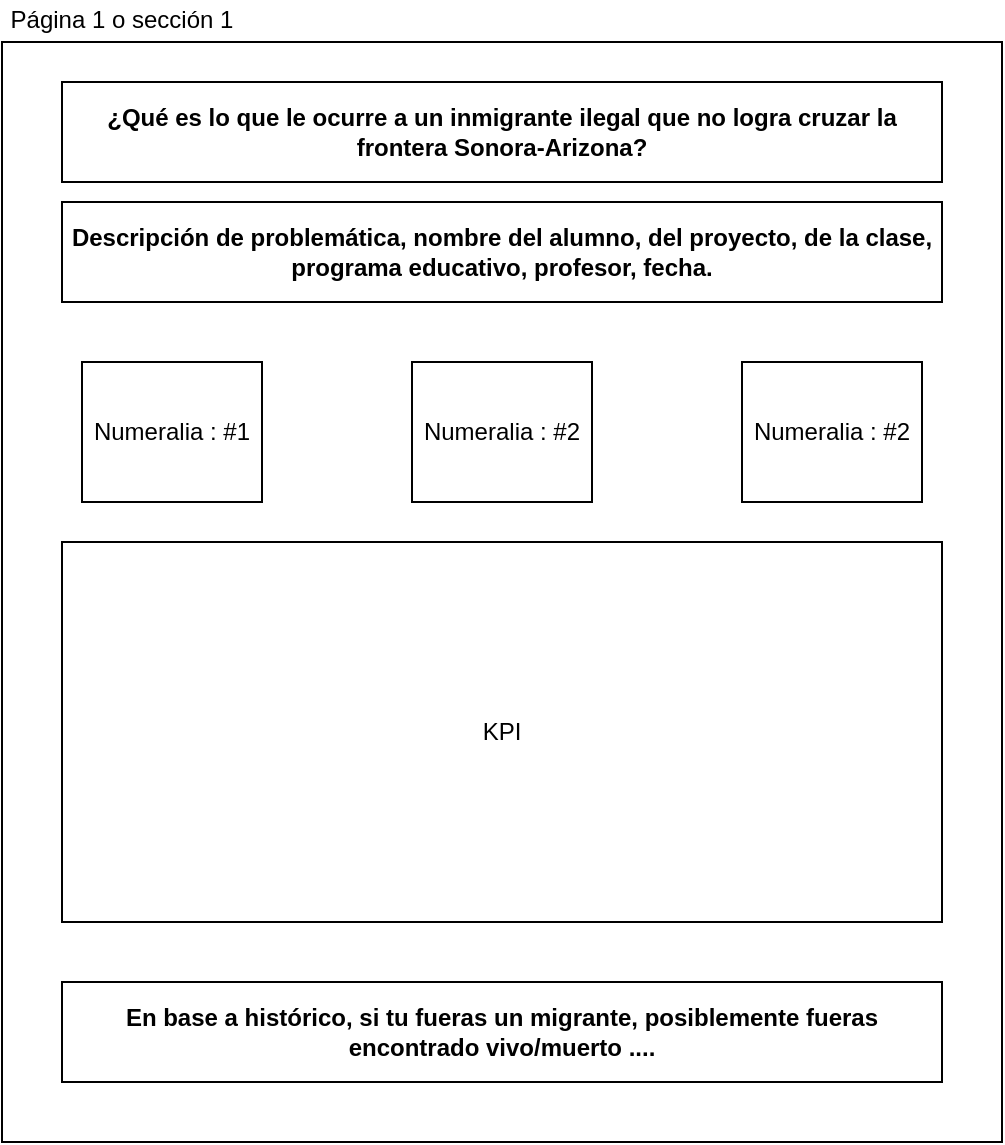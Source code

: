 <mxfile version="20.5.1" type="device" pages="3"><diagram id="qb2rwryJ2l8Ws1ICGDst" name="Página 1"><mxGraphModel dx="1038" dy="583" grid="1" gridSize="10" guides="1" tooltips="1" connect="1" arrows="1" fold="1" page="1" pageScale="1" pageWidth="850" pageHeight="1100" math="0" shadow="0"><root><mxCell id="0"/><mxCell id="1" parent="0"/><mxCell id="3XiU2urGZozorOCkwldK-8" value="" style="rounded=0;whiteSpace=wrap;html=1;fillColor=none;strokeColor=default;" vertex="1" parent="1"><mxGeometry x="170" y="80" width="500" height="550" as="geometry"/></mxCell><mxCell id="3XiU2urGZozorOCkwldK-2" value="&lt;b&gt;¿Qué es lo que le ocurre a un inmigrante ilegal que no logra cruzar la frontera Sonora-Arizona?&lt;/b&gt;" style="rounded=0;whiteSpace=wrap;html=1;strokeColor=default;" vertex="1" parent="1"><mxGeometry x="200" y="100" width="440" height="50" as="geometry"/></mxCell><mxCell id="3XiU2urGZozorOCkwldK-3" value="&lt;b&gt;Descripción de problemática, nombre del alumno, del proyecto, de la clase, programa educativo, profesor, fecha.&lt;/b&gt;" style="rounded=0;whiteSpace=wrap;html=1;strokeColor=default;" vertex="1" parent="1"><mxGeometry x="200" y="160" width="440" height="50" as="geometry"/></mxCell><mxCell id="3XiU2urGZozorOCkwldK-4" value="Numeralia : #1" style="rounded=0;whiteSpace=wrap;html=1;strokeColor=default;" vertex="1" parent="1"><mxGeometry x="210" y="240" width="90" height="70" as="geometry"/></mxCell><mxCell id="3XiU2urGZozorOCkwldK-5" value="Numeralia : #2" style="rounded=0;whiteSpace=wrap;html=1;strokeColor=default;" vertex="1" parent="1"><mxGeometry x="375" y="240" width="90" height="70" as="geometry"/></mxCell><mxCell id="3XiU2urGZozorOCkwldK-6" value="Numeralia : #2" style="rounded=0;whiteSpace=wrap;html=1;strokeColor=default;" vertex="1" parent="1"><mxGeometry x="540" y="240" width="90" height="70" as="geometry"/></mxCell><mxCell id="3XiU2urGZozorOCkwldK-7" value="KPI" style="rounded=0;whiteSpace=wrap;html=1;strokeColor=default;" vertex="1" parent="1"><mxGeometry x="200" y="330" width="440" height="190" as="geometry"/></mxCell><mxCell id="3XiU2urGZozorOCkwldK-9" value="Página 1 o sección 1" style="text;html=1;align=center;verticalAlign=middle;whiteSpace=wrap;rounded=0;fillColor=default;" vertex="1" parent="1"><mxGeometry x="170" y="59" width="120" height="20" as="geometry"/></mxCell><mxCell id="t_wxfMJI7kHJpEryg4CF-1" value="&lt;b&gt;En base a histórico, si tu fueras un migrante, posiblemente fueras encontrado vivo/muerto ....&lt;/b&gt;" style="rounded=0;whiteSpace=wrap;html=1;strokeColor=default;" vertex="1" parent="1"><mxGeometry x="200" y="550" width="440" height="50" as="geometry"/></mxCell></root></mxGraphModel></diagram><diagram id="K1RWHXq2GSpHh69WR5Gw" name="Página 2"><mxGraphModel dx="1038" dy="519" grid="1" gridSize="10" guides="1" tooltips="1" connect="1" arrows="1" fold="1" page="1" pageScale="1" pageWidth="850" pageHeight="1100" math="0" shadow="0"><root><mxCell id="0"/><mxCell id="1" parent="0"/><mxCell id="q8wRBQCsw_KgM8DJxPv_-1" value="" style="rounded=0;whiteSpace=wrap;html=1;fillColor=none;strokeColor=default;" vertex="1" parent="1"><mxGeometry x="170" y="80" width="500" height="460" as="geometry"/></mxCell><mxCell id="q8wRBQCsw_KgM8DJxPv_-2" value="&lt;b&gt;Migrantes localizados muertos&lt;/b&gt;" style="rounded=0;whiteSpace=wrap;html=1;strokeColor=default;" vertex="1" parent="1"><mxGeometry x="200" y="100" width="440" height="50" as="geometry"/></mxCell><mxCell id="q8wRBQCsw_KgM8DJxPv_-8" value="Página 2 o sección 2" style="text;html=1;align=center;verticalAlign=middle;whiteSpace=wrap;rounded=0;fillColor=default;" vertex="1" parent="1"><mxGeometry x="170" y="59" width="120" height="20" as="geometry"/></mxCell><mxCell id="gdFi3DojjSsW-fqRXtse-1" value="&lt;div style=&quot;&quot;&gt;&lt;span style=&quot;background-color: initial;&quot;&gt;Gráfica barras identificados si/no&lt;/span&gt;&lt;/div&gt;" style="rounded=0;whiteSpace=wrap;html=1;strokeColor=default;fillColor=default;align=center;" vertex="1" parent="1"><mxGeometry x="200" y="190" width="200" height="90" as="geometry"/></mxCell><mxCell id="gdFi3DojjSsW-fqRXtse-3" value="&lt;div style=&quot;&quot;&gt;&lt;span style=&quot;background-color: initial;&quot;&gt;Gráfica barras motivos de muerte&lt;/span&gt;&lt;/div&gt;" style="rounded=0;whiteSpace=wrap;html=1;strokeColor=default;fillColor=default;align=center;" vertex="1" parent="1"><mxGeometry x="440" y="190" width="200" height="90" as="geometry"/></mxCell><mxCell id="gdFi3DojjSsW-fqRXtse-4" value="&lt;div style=&quot;&quot;&gt;&lt;span style=&quot;background-color: initial;&quot;&gt;Gráfica de barras motivo de muerte&lt;/span&gt;&lt;/div&gt;" style="rounded=0;whiteSpace=wrap;html=1;strokeColor=default;fillColor=default;align=center;" vertex="1" parent="1"><mxGeometry x="200" y="300" width="200" height="90" as="geometry"/></mxCell><mxCell id="gdFi3DojjSsW-fqRXtse-5" value="&lt;div style=&quot;&quot;&gt;&lt;span style=&quot;background-color: initial;&quot;&gt;Gráfica de barras de tiempo de localización&lt;/span&gt;&lt;/div&gt;" style="rounded=0;whiteSpace=wrap;html=1;strokeColor=default;fillColor=default;align=center;" vertex="1" parent="1"><mxGeometry x="440" y="300" width="200" height="90" as="geometry"/></mxCell><mxCell id="gdFi3DojjSsW-fqRXtse-6" value="&lt;div style=&quot;&quot;&gt;&lt;span style=&quot;background-color: initial;&quot;&gt;Histograma año con más muertes&lt;/span&gt;&lt;/div&gt;" style="rounded=0;whiteSpace=wrap;html=1;strokeColor=default;fillColor=default;align=center;" vertex="1" parent="1"><mxGeometry x="200" y="410" width="200" height="90" as="geometry"/></mxCell><mxCell id="gdFi3DojjSsW-fqRXtse-7" value="&lt;div style=&quot;&quot;&gt;&lt;span style=&quot;background-color: initial;&quot;&gt;Histograma de mes con más muertes&lt;/span&gt;&lt;/div&gt;" style="rounded=0;whiteSpace=wrap;html=1;strokeColor=default;fillColor=default;align=center;" vertex="1" parent="1"><mxGeometry x="440" y="410" width="200" height="90" as="geometry"/></mxCell></root></mxGraphModel></diagram><diagram name="Página 3" id="j5q0TPI0NSgBBGvuEYx6"><mxGraphModel dx="1038" dy="519" grid="1" gridSize="10" guides="1" tooltips="1" connect="1" arrows="1" fold="1" page="1" pageScale="1" pageWidth="850" pageHeight="1100" math="0" shadow="0"><root><mxCell id="77m1By7WwN1vTAaigDxW-0"/><mxCell id="77m1By7WwN1vTAaigDxW-1" parent="77m1By7WwN1vTAaigDxW-0"/><mxCell id="77m1By7WwN1vTAaigDxW-2" value="" style="rounded=0;whiteSpace=wrap;html=1;fillColor=none;strokeColor=default;" vertex="1" parent="77m1By7WwN1vTAaigDxW-1"><mxGeometry x="170" y="80" width="500" height="460" as="geometry"/></mxCell><mxCell id="77m1By7WwN1vTAaigDxW-3" value="&lt;b&gt;Migrantes localizados vivos&lt;/b&gt;" style="rounded=0;whiteSpace=wrap;html=1;strokeColor=default;" vertex="1" parent="77m1By7WwN1vTAaigDxW-1"><mxGeometry x="200" y="100" width="440" height="50" as="geometry"/></mxCell><mxCell id="77m1By7WwN1vTAaigDxW-4" value="Página 3 o sección 3" style="text;html=1;align=center;verticalAlign=middle;whiteSpace=wrap;rounded=0;fillColor=default;" vertex="1" parent="77m1By7WwN1vTAaigDxW-1"><mxGeometry x="170" y="59" width="120" height="20" as="geometry"/></mxCell><mxCell id="77m1By7WwN1vTAaigDxW-5" value="&lt;div style=&quot;&quot;&gt;&lt;span style=&quot;background-color: initial;&quot;&gt;Histograma de edad&lt;/span&gt;&lt;/div&gt;" style="rounded=0;whiteSpace=wrap;html=1;strokeColor=default;fillColor=default;align=center;" vertex="1" parent="77m1By7WwN1vTAaigDxW-1"><mxGeometry x="200" y="190" width="200" height="90" as="geometry"/></mxCell><mxCell id="77m1By7WwN1vTAaigDxW-6" value="&lt;div style=&quot;&quot;&gt;&lt;span style=&quot;background-color: initial;&quot;&gt;Histograma de sexo&lt;/span&gt;&lt;/div&gt;" style="rounded=0;whiteSpace=wrap;html=1;strokeColor=default;fillColor=default;align=center;" vertex="1" parent="77m1By7WwN1vTAaigDxW-1"><mxGeometry x="440" y="190" width="200" height="90" as="geometry"/></mxCell><mxCell id="77m1By7WwN1vTAaigDxW-7" value="&lt;div style=&quot;&quot;&gt;&lt;span style=&quot;background-color: initial;&quot;&gt;Gráfica de baras de nivel educativo&lt;/span&gt;&lt;/div&gt;" style="rounded=0;whiteSpace=wrap;html=1;strokeColor=default;fillColor=default;align=center;" vertex="1" parent="77m1By7WwN1vTAaigDxW-1"><mxGeometry x="200" y="300" width="200" height="90" as="geometry"/></mxCell><mxCell id="77m1By7WwN1vTAaigDxW-8" value="&lt;div style=&quot;&quot;&gt;&lt;span style=&quot;background-color: initial;&quot;&gt;Gráfica de barras de personas que duraron menos de 30 días que informe que dependencias las capturaron&lt;/span&gt;&lt;/div&gt;" style="rounded=0;whiteSpace=wrap;html=1;strokeColor=default;fillColor=default;align=center;" vertex="1" parent="77m1By7WwN1vTAaigDxW-1"><mxGeometry x="440" y="300" width="200" height="90" as="geometry"/></mxCell><mxCell id="77m1By7WwN1vTAaigDxW-9" value="&lt;div style=&quot;&quot;&gt;&lt;span style=&quot;background-color: initial;&quot;&gt;Servicios que más frecuentemente recibieron los capturados&lt;/span&gt;&lt;/div&gt;" style="rounded=0;whiteSpace=wrap;html=1;strokeColor=default;fillColor=default;align=center;" vertex="1" parent="77m1By7WwN1vTAaigDxW-1"><mxGeometry x="200" y="410" width="440" height="90" as="geometry"/></mxCell></root></mxGraphModel></diagram></mxfile>